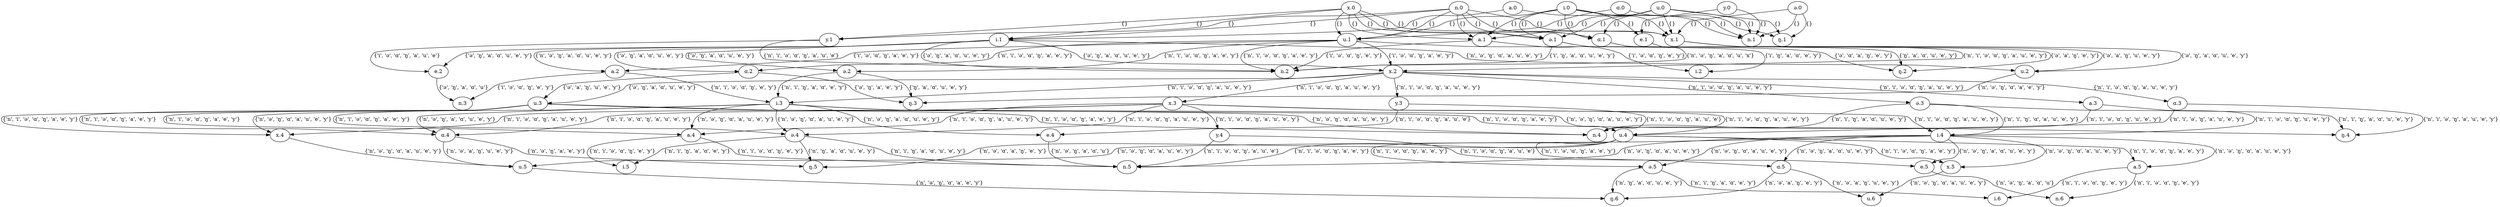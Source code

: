 strict digraph "" {
	"i.0" -> "x.1"	[label="{}"];
	"i.0" -> "u.1"	[label="{}"];
	"i.0" -> "e.1"	[label="{}"];
	"i.0" -> "ə.1"	[label="{}"];
	"i.0" -> "n.1"	[label="{}"];
	"i.0" -> "ɑ.1"	[label="{}"];
	"i.0" -> "a.1"	[label="{}"];
	"x.0" -> "x.1"	[label="{}"];
	"x.0" -> "i.1"	[label="{}"];
	"x.0" -> "u.1"	[label="{}"];
	"x.0" -> "ə.1"	[label="{}"];
	"x.0" -> "ɑ.1"	[label="{}"];
	"x.0" -> "y.1"	[label="{}"];
	"x.0" -> "a.1"	[label="{}"];
	"x.1" -> "x.2"	[label="{'n', 'i', 'ə', 'ɑ', 'ŋ', 'a', 'u', 'e', 'y'}"];
	"x.1" -> "u.2"	[label="{'ə', 'ŋ', 'a', 'ɑ', 'u', 'e', 'y'}"];
	"x.2" -> "i.3"	[label="{'n', 'i', 'ə', 'ɑ', 'ŋ', 'a', 'u', 'e', 'y'}"];
	"x.2" -> "x.3"	[label="{'n', 'i', 'ə', 'ɑ', 'ŋ', 'a', 'u', 'e', 'y'}"];
	"x.2" -> "y.3"	[label="{'n', 'i', 'ə', 'ɑ', 'ŋ', 'a', 'u', 'e', 'y'}"];
	"x.2" -> "u.3"	[label="{'ə', 'ŋ', 'a', 'ɑ', 'u', 'e', 'y'}"];
	"x.2" -> "ə.3"	[label="{'n', 'i', 'ə', 'ɑ', 'ŋ', 'a', 'u', 'e', 'y'}"];
	"x.2" -> "a.3"	[label="{'n', 'i', 'ə', 'ɑ', 'ŋ', 'a', 'u', 'e', 'y'}"];
	"x.2" -> "ɑ.3"	[label="{'n', 'i', 'ə', 'ɑ', 'ŋ', 'a', 'u', 'e', 'y'}"];
	"i.3" -> "e.4"	[label="{'n', 'ə', 'ŋ', 'a', 'ɑ', 'u', 'e', 'y'}"];
	"i.3" -> "ɑ.4"	[label="{'n', 'ə', 'ŋ', 'a', 'ɑ', 'u', 'e', 'y'}"];
	"i.3" -> "n.4"	[label="{'n', 'ə', 'ŋ', 'ɑ', 'a', 'u', 'e', 'y'}"];
	"i.3" -> "a.4"	[label="{'n', 'ə', 'ŋ', 'ɑ', 'a', 'u', 'e', 'y'}"];
	"i.3" -> "ə.4"	[label="{'n', 'ə', 'ŋ', 'ɑ', 'a', 'u', 'e', 'y'}"];
	"i.3" -> "u.4"	[label="{'n', 'ə', 'ŋ', 'ɑ', 'a', 'u', 'e', 'y'}"];
	"i.3" -> "x.4"	[label="{'n', 'ə', 'ŋ', 'ɑ', 'a', 'u', 'e', 'y'}"];
	"y.0" -> "e.1"	[label="{}"];
	"y.0" -> "n.1"	[label="{}"];
	"i.1" -> "x.2"	[label="{'ə', 'ŋ', 'a', 'ɑ', 'u', 'e', 'y'}"];
	"i.1" -> "n.2"	[label="{'ə', 'ŋ', 'a', 'ɑ', 'u', 'e', 'y'}"];
	"i.1" -> "e.2"	[label="{'ə', 'ŋ', 'a', 'ɑ', 'u', 'e', 'y'}"];
	"i.1" -> "ə.2"	[label="{'ə', 'ŋ', 'a', 'ɑ', 'u', 'e', 'y'}"];
	"i.1" -> "u.2"	[label="{'n', 'ə', 'ŋ', 'ɑ', 'a', 'u', 'e', 'y'}"];
	"i.1" -> "ɑ.2"	[label="{'ə', 'ŋ', 'a', 'ɑ', 'u', 'e', 'y'}"];
	"i.1" -> "a.2"	[label="{'n', 'ə', 'ŋ', 'a', 'ɑ', 'u', 'e', 'y'}"];
	"u.1" -> "x.2"	[label="{'i', 'ə', 'ɑ', 'ŋ', 'a', 'e', 'y'}"];
	"u.1" -> "n.2"	[label="{'n', 'i', 'ə', 'ɑ', 'ŋ', 'a', 'e', 'y'}"];
	"u.1" -> "ə.2"	[label="{'n', 'i', 'ə', 'ɑ', 'ŋ', 'a', 'e', 'y'}"];
	"u.1" -> "ŋ.2"	[label="{'ə', 'ɑ', 'a', 'ŋ', 'e', 'y'}"];
	"u.1" -> "ɑ.2"	[label="{'n', 'i', 'ə', 'ɑ', 'ŋ', 'a', 'e', 'y'}"];
	"u.1" -> "a.2"	[label="{'i', 'ə', 'ɑ', 'ŋ', 'a', 'e', 'y'}"];
	"e.1" -> "n.2"	[label="{'n', 'ə', 'ŋ', 'a', 'ɑ', 'u', 'x'}"];
	"x.3" -> "i.4"	[label="{'n', 'i', 'ə', 'ɑ', 'ŋ', 'a', 'u', 'e', 'y'}"];
	"x.3" -> "ɑ.4"	[label="{'n', 'i', 'ə', 'ɑ', 'ŋ', 'a', 'u', 'e', 'y'}"];
	"x.3" -> "a.4"	[label="{'n', 'i', 'ə', 'ɑ', 'ŋ', 'a', 'u', 'e', 'y'}"];
	"x.3" -> "y.4"	[label="{'n', 'i', 'ə', 'ɑ', 'ŋ', 'a', 'u', 'e', 'y'}"];
	"x.3" -> "ə.4"	[label="{'n', 'i', 'ə', 'ɑ', 'ŋ', 'a', 'u', 'e', 'y'}"];
	"x.3" -> "u.4"	[label="{'n', 'i', 'ə', 'ɑ', 'ŋ', 'a', 'u', 'e', 'y'}"];
	"x.3" -> "x.4"	[label="{'n', 'i', 'ə', 'ɑ', 'ŋ', 'a', 'u', 'e', 'y'}"];
	"i.4" -> "n.5"	[label="{'n', 'ə', 'ŋ', 'ɑ', 'a', 'u', 'e', 'y'}"];
	"i.4" -> "u.5"	[label="{'n', 'ə', 'ŋ', 'ɑ', 'a', 'u', 'e', 'y'}"];
	"i.4" -> "e.5"	[label="{'n', 'ə', 'ŋ', 'a', 'ɑ', 'u', 'e', 'y'}"];
	"i.4" -> "x.5"	[label="{'n', 'ə', 'ŋ', 'ɑ', 'a', 'u', 'e', 'y'}"];
	"i.4" -> "ɑ.5"	[label="{'n', 'ə', 'ŋ', 'a', 'ɑ', 'u', 'e', 'y'}"];
	"i.4" -> "ə.5"	[label="{'n', 'ə', 'ŋ', 'ɑ', 'a', 'u', 'e', 'y'}"];
	"i.4" -> "a.5"	[label="{'n', 'ə', 'ŋ', 'ɑ', 'a', 'u', 'e', 'y'}"];
	"u.0" -> "x.1"	[label="{}"];
	"u.0" -> "ə.1"	[label="{}"];
	"u.0" -> "n.1"	[label="{}"];
	"u.0" -> "ɑ.1"	[label="{}"];
	"u.0" -> "a.1"	[label="{}"];
	"u.0" -> "ŋ.1"	[label="{}"];
	"ə.1" -> "n.2"	[label="{'i', 'ŋ', 'a', 'ɑ', 'u', 'e', 'y'}"];
	"ə.1" -> "i.2"	[label="{'i', 'ŋ', 'a', 'ɑ', 'e', 'y'}"];
	"ə.1" -> "ŋ.2"	[label="{'ŋ', 'a', 'ɑ', 'u', 'e', 'y'}"];
	"e.4" -> "n.5"	[label="{'n', 'ə', 'ŋ', 'a', 'ɑ', 'u'}"];
	"y.3" -> "e.4"	[label="{'n', 'i', 'ə', 'ɑ', 'ŋ', 'a', 'u', 'e'}"];
	"y.3" -> "n.4"	[label="{'n', 'i', 'ə', 'ɑ', 'ŋ', 'a', 'u', 'e'}"];
	"e.2" -> "n.3"	[label="{'ə', 'ŋ', 'a', 'ɑ', 'u'}"];
	"u.3" -> "ɑ.4"	[label="{'n', 'i', 'ə', 'ɑ', 'ŋ', 'a', 'e', 'y'}"];
	"u.3" -> "n.4"	[label="{'n', 'i', 'ə', 'ɑ', 'ŋ', 'a', 'e', 'y'}"];
	"u.3" -> "a.4"	[label="{'n', 'i', 'ə', 'ɑ', 'ŋ', 'a', 'e', 'y'}"];
	"u.3" -> "ə.4"	[label="{'n', 'i', 'ə', 'ɑ', 'ŋ', 'a', 'e', 'y'}"];
	"u.3" -> "x.4"	[label="{'n', 'i', 'ə', 'ɑ', 'ŋ', 'a', 'e', 'y'}"];
	"u.3" -> "ŋ.4"	[label="{'n', 'i', 'ə', 'ɑ', 'ŋ', 'a', 'e', 'y'}"];
	"ɑ.4" -> "u.5"	[label="{'n', 'ə', 'a', 'ŋ', 'u', 'e', 'y'}"];
	"ɑ.4" -> "ŋ.5"	[label="{'n', 'ə', 'ŋ', 'a', 'e', 'y'}"];
	"u.5" -> "ŋ.6"	[label="{'n', 'ə', 'ŋ', 'ɑ', 'a', 'e', 'y'}"];
	"e.5" -> "n.6"	[label="{'n', 'ə', 'ŋ', 'a', 'ɑ', 'u'}"];
	"ə.2" -> "i.3"	[label="{'n', 'i', 'ŋ', 'a', 'ɑ', 'e', 'y'}"];
	"ə.2" -> "ŋ.3"	[label="{'ŋ', 'a', 'ɑ', 'u', 'e', 'y'}"];
	"ɑ.1" -> "u.2"	[label="{'ə', 'a', 'ŋ', 'u', 'e', 'y'}"];
	"ɑ.1" -> "ŋ.2"	[label="{'ə', 'a', 'ŋ', 'e', 'y'}"];
	"u.2" -> "ŋ.3"	[label="{'n', 'ə', 'ŋ', 'ɑ', 'a', 'e', 'y'}"];
	"y.1" -> "n.2"	[label="{'n', 'i', 'ə', 'ɑ', 'ŋ', 'a', 'u', 'e'}"];
	"y.1" -> "e.2"	[label="{'i', 'ə', 'ɑ', 'ŋ', 'a', 'u', 'e'}"];
	"ə.3" -> "i.4"	[label="{'n', 'i', 'ŋ', 'ɑ', 'a', 'u', 'e', 'y'}"];
	"ə.3" -> "n.4"	[label="{'n', 'i', 'ŋ', 'a', 'ɑ', 'u', 'e', 'y'}"];
	"ə.3" -> "ŋ.4"	[label="{'n', 'i', 'ŋ', 'a', 'ɑ', 'u', 'e', 'y'}"];
	"a.4" -> "n.5"	[label="{'n', 'i', 'ə', 'ɑ', 'ŋ', 'e', 'y'}"];
	"a.4" -> "i.5"	[label="{'n', 'i', 'ə', 'ɑ', 'ŋ', 'e', 'y'}"];
	"a.1" -> "n.2"	[label="{'i', 'ə', 'ɑ', 'ŋ', 'e', 'y'}"];
	"a.1" -> "i.2"	[label="{'i', 'ə', 'ɑ', 'ŋ', 'e', 'y'}"];
	"ə.0" -> "x.1"	[label="{}"];
	"ə.0" -> "n.1"	[label="{}"];
	"ə.0" -> "ŋ.1"	[label="{}"];
	"y.4" -> "n.5"	[label="{'n', 'i', 'ə', 'ɑ', 'ŋ', 'a', 'u', 'e'}"];
	"y.4" -> "e.5"	[label="{'n', 'i', 'ə', 'ɑ', 'ŋ', 'a', 'u', 'e'}"];
	"ə.4" -> "n.5"	[label="{'n', 'i', 'ŋ', 'a', 'ɑ', 'u', 'e', 'y'}"];
	"ə.4" -> "ŋ.5"	[label="{'n', 'ŋ', 'a', 'ɑ', 'u', 'e', 'y'}"];
	"ə.4" -> "i.5"	[label="{'n', 'i', 'ŋ', 'a', 'ɑ', 'e', 'y'}"];
	"ɑ.2" -> "u.3"	[label="{'ə', 'a', 'ŋ', 'u', 'e', 'y'}"];
	"ɑ.2" -> "ŋ.3"	[label="{'ə', 'ŋ', 'a', 'e', 'y'}"];
	"x.5" -> "u.6"	[label="{'n', 'ə', 'ŋ', 'ɑ', 'a', 'u', 'e', 'y'}"];
	"u.4" -> "n.5"	[label="{'n', 'i', 'ə', 'ɑ', 'ŋ', 'a', 'e', 'y'}"];
	"u.4" -> "ŋ.5"	[label="{'n', 'ə', 'ɑ', 'a', 'ŋ', 'e', 'y'}"];
	"u.4" -> "x.5"	[label="{'n', 'i', 'ə', 'ɑ', 'ŋ', 'a', 'e', 'y'}"];
	"u.4" -> "ɑ.5"	[label="{'n', 'i', 'ə', 'ɑ', 'ŋ', 'a', 'e', 'y'}"];
	"u.4" -> "ə.5"	[label="{'n', 'i', 'ə', 'ɑ', 'ŋ', 'a', 'e', 'y'}"];
	"u.4" -> "a.5"	[label="{'n', 'i', 'ə', 'ɑ', 'ŋ', 'a', 'e', 'y'}"];
	"a.2" -> "i.3"	[label="{'n', 'i', 'ə', 'ɑ', 'ŋ', 'e', 'y'}"];
	"a.2" -> "n.3"	[label="{'i', 'ə', 'ɑ', 'ŋ', 'e', 'y'}"];
	"n.0" -> "x.1"	[label="{}"];
	"n.0" -> "i.1"	[label="{}"];
	"n.0" -> "u.1"	[label="{}"];
	"n.0" -> "ə.1"	[label="{}"];
	"n.0" -> "ɑ.1"	[label="{}"];
	"n.0" -> "y.1"	[label="{}"];
	"n.0" -> "a.1"	[label="{}"];
	"ɑ.5" -> "u.6"	[label="{'n', 'ə', 'a', 'ŋ', 'u', 'e', 'y'}"];
	"ɑ.5" -> "ŋ.6"	[label="{'n', 'ə', 'a', 'ŋ', 'e', 'y'}"];
	"a.3" -> "i.4"	[label="{'n', 'i', 'ə', 'ɑ', 'ŋ', 'u', 'e', 'y'}"];
	"a.3" -> "n.4"	[label="{'n', 'i', 'ə', 'ɑ', 'ŋ', 'u', 'e', 'y'}"];
	"ɑ.0" -> "u.1"	[label="{}"];
	"ɑ.0" -> "ŋ.1"	[label="{}"];
	"x.4" -> "u.5"	[label="{'n', 'ə', 'ŋ', 'ɑ', 'a', 'u', 'e', 'y'}"];
	"a.0" -> "i.1"	[label="{}"];
	"a.0" -> "n.1"	[label="{}"];
	"ɑ.3" -> "u.4"	[label="{'n', 'i', 'ə', 'ŋ', 'a', 'u', 'e', 'y'}"];
	"ɑ.3" -> "ŋ.4"	[label="{'n', 'i', 'ə', 'ŋ', 'a', 'u', 'e', 'y'}"];
	"ə.5" -> "ŋ.6"	[label="{'n', 'ŋ', 'a', 'ɑ', 'u', 'e', 'y'}"];
	"ə.5" -> "i.6"	[label="{'n', 'i', 'ŋ', 'a', 'ɑ', 'e', 'y'}"];
	"a.5" -> "n.6"	[label="{'n', 'i', 'ə', 'ɑ', 'ŋ', 'e', 'y'}"];
	"a.5" -> "i.6"	[label="{'n', 'i', 'ə', 'ɑ', 'ŋ', 'e', 'y'}"];
}
